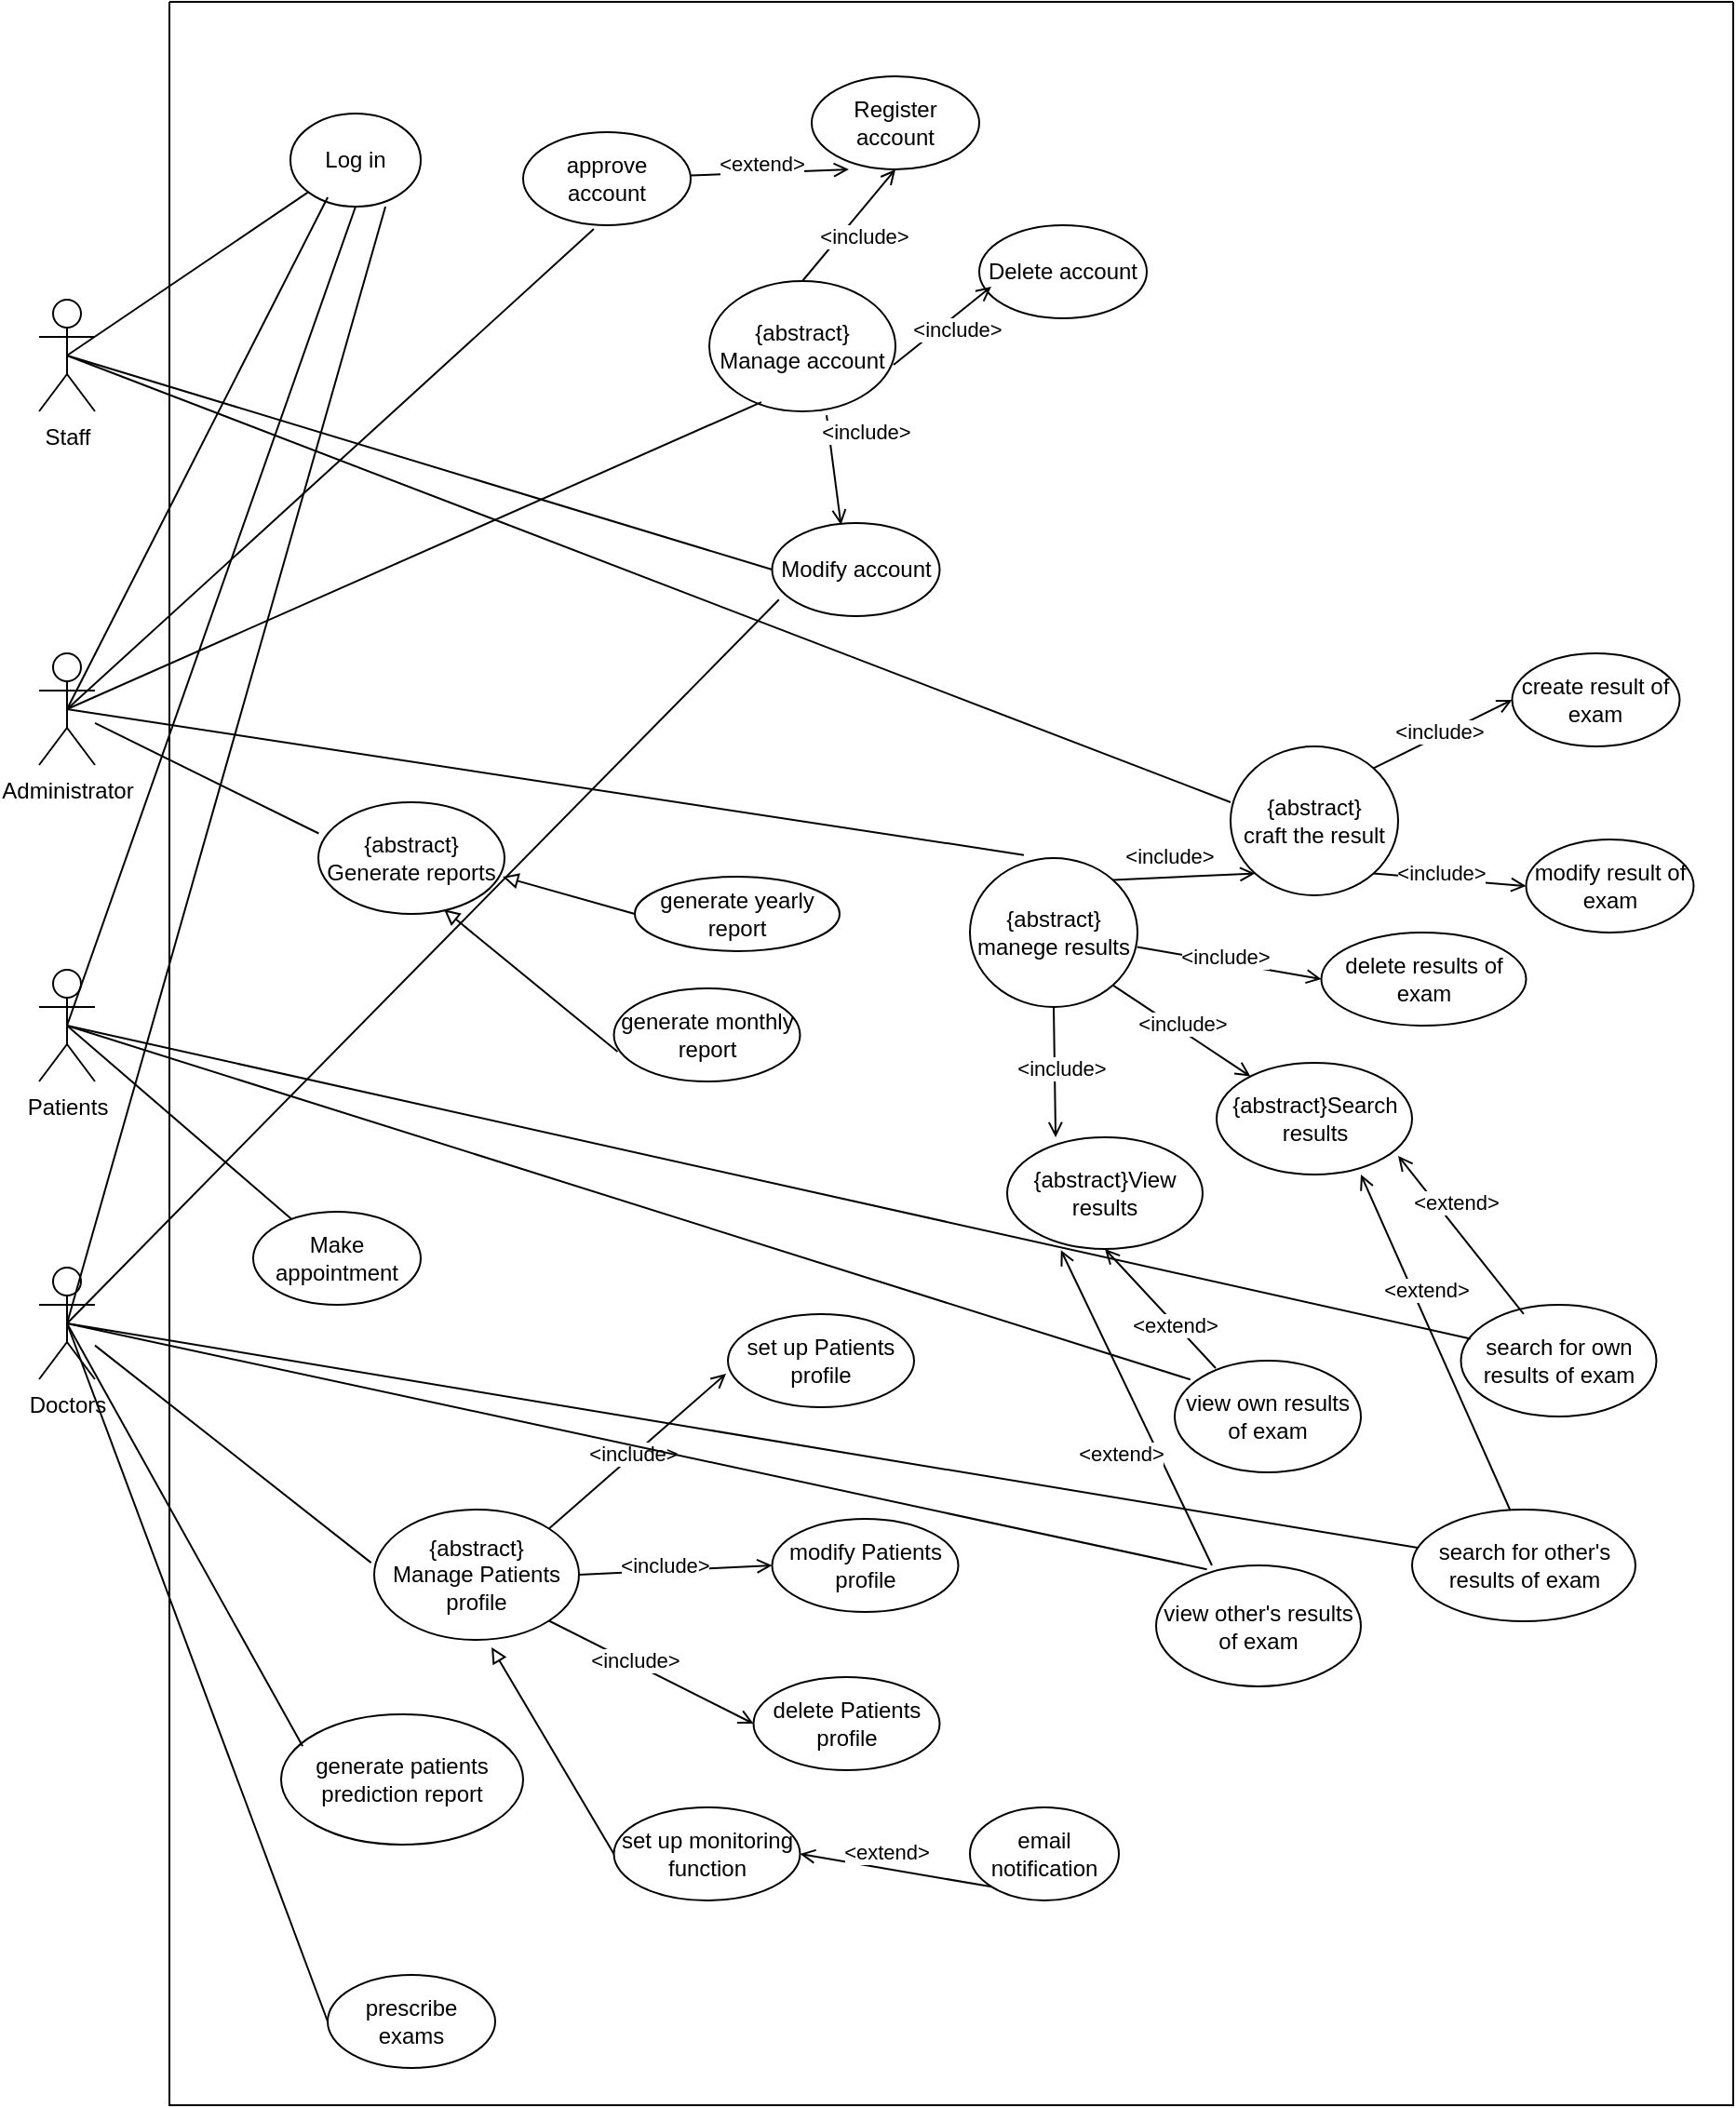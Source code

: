 <mxfile version="24.7.12">
  <diagram name="Page-1" id="TX9XbIHk7eYWWUNDwRXn">
    <mxGraphModel dx="1247" dy="677" grid="1" gridSize="10" guides="1" tooltips="1" connect="1" arrows="1" fold="1" page="1" pageScale="1" pageWidth="850" pageHeight="1100" math="0" shadow="0">
      <root>
        <mxCell id="0" />
        <mxCell id="1" parent="0" />
        <mxCell id="VriAh3fz-FV6WPdwQD_c-1" value="Doctors" style="shape=umlActor;verticalLabelPosition=bottom;verticalAlign=top;html=1;outlineConnect=0;" parent="1" vertex="1">
          <mxGeometry x="60" y="730" width="30" height="60" as="geometry" />
        </mxCell>
        <mxCell id="U8pV0hxq8biJtbgsrZ2j-1" value="Administrator" style="shape=umlActor;verticalLabelPosition=bottom;verticalAlign=top;html=1;outlineConnect=0;" parent="1" vertex="1">
          <mxGeometry x="60" y="400" width="30" height="60" as="geometry" />
        </mxCell>
        <mxCell id="U8pV0hxq8biJtbgsrZ2j-3" value="Staff" style="shape=umlActor;verticalLabelPosition=bottom;verticalAlign=top;html=1;outlineConnect=0;" parent="1" vertex="1">
          <mxGeometry x="60" y="210" width="30" height="60" as="geometry" />
        </mxCell>
        <mxCell id="U8pV0hxq8biJtbgsrZ2j-4" value="Patients" style="shape=umlActor;verticalLabelPosition=bottom;verticalAlign=top;html=1;outlineConnect=0;" parent="1" vertex="1">
          <mxGeometry x="60" y="570" width="30" height="60" as="geometry" />
        </mxCell>
        <mxCell id="U8pV0hxq8biJtbgsrZ2j-6" value="Register account" style="ellipse;whiteSpace=wrap;html=1;" parent="1" vertex="1">
          <mxGeometry x="475" y="90" width="90" height="50" as="geometry" />
        </mxCell>
        <mxCell id="U8pV0hxq8biJtbgsrZ2j-8" value="{abstract}&lt;br&gt;Manage account" style="ellipse;whiteSpace=wrap;html=1;" parent="1" vertex="1">
          <mxGeometry x="420" y="200" width="100" height="70" as="geometry" />
        </mxCell>
        <mxCell id="U8pV0hxq8biJtbgsrZ2j-7" value="Log in" style="ellipse;whiteSpace=wrap;html=1;" parent="1" vertex="1">
          <mxGeometry x="195" y="110" width="70" height="50" as="geometry" />
        </mxCell>
        <mxCell id="U8pV0hxq8biJtbgsrZ2j-11" value="Delete account" style="ellipse;whiteSpace=wrap;html=1;" parent="1" vertex="1">
          <mxGeometry x="565" y="170" width="90" height="50" as="geometry" />
        </mxCell>
        <mxCell id="U8pV0hxq8biJtbgsrZ2j-13" value="prescribe exams" style="ellipse;whiteSpace=wrap;html=1;" parent="1" vertex="1">
          <mxGeometry x="215" y="1110" width="90" height="50" as="geometry" />
        </mxCell>
        <mxCell id="U8pV0hxq8biJtbgsrZ2j-15" value="create result of exam" style="ellipse;whiteSpace=wrap;html=1;" parent="1" vertex="1">
          <mxGeometry x="851.25" y="400" width="90" height="50" as="geometry" />
        </mxCell>
        <mxCell id="U8pV0hxq8biJtbgsrZ2j-20" value="search for own results of exam" style="ellipse;whiteSpace=wrap;html=1;" parent="1" vertex="1">
          <mxGeometry x="823.75" y="750" width="105" height="60" as="geometry" />
        </mxCell>
        <mxCell id="U8pV0hxq8biJtbgsrZ2j-38" value="modify Patients profile" style="ellipse;whiteSpace=wrap;html=1;" parent="1" vertex="1">
          <mxGeometry x="453.75" y="865" width="100" height="50" as="geometry" />
        </mxCell>
        <mxCell id="U8pV0hxq8biJtbgsrZ2j-40" value="set up monitoring function" style="ellipse;whiteSpace=wrap;html=1;" parent="1" vertex="1">
          <mxGeometry x="368.75" y="1020" width="100" height="50" as="geometry" />
        </mxCell>
        <mxCell id="U8pV0hxq8biJtbgsrZ2j-42" value="generate monthly report" style="ellipse;whiteSpace=wrap;html=1;" parent="1" vertex="1">
          <mxGeometry x="368.75" y="580" width="100" height="50" as="geometry" />
        </mxCell>
        <mxCell id="U8pV0hxq8biJtbgsrZ2j-16" value="modify result of exam" style="ellipse;whiteSpace=wrap;html=1;" parent="1" vertex="1">
          <mxGeometry x="858.75" y="500" width="90" height="50" as="geometry" />
        </mxCell>
        <mxCell id="U8pV0hxq8biJtbgsrZ2j-19" value="delete results of exam" style="ellipse;whiteSpace=wrap;html=1;" parent="1" vertex="1">
          <mxGeometry x="748.75" y="550" width="110" height="50" as="geometry" />
        </mxCell>
        <mxCell id="U8pV0hxq8biJtbgsrZ2j-21" value="set up Patients profile" style="ellipse;whiteSpace=wrap;html=1;" parent="1" vertex="1">
          <mxGeometry x="430" y="755" width="100" height="50" as="geometry" />
        </mxCell>
        <mxCell id="U8pV0hxq8biJtbgsrZ2j-39" value="delete Patients profile" style="ellipse;whiteSpace=wrap;html=1;" parent="1" vertex="1">
          <mxGeometry x="443.75" y="950" width="100" height="50" as="geometry" />
        </mxCell>
        <mxCell id="U8pV0hxq8biJtbgsrZ2j-41" value="generate yearly report" style="ellipse;whiteSpace=wrap;html=1;" parent="1" vertex="1">
          <mxGeometry x="380" y="520" width="110" height="40" as="geometry" />
        </mxCell>
        <mxCell id="U8pV0hxq8biJtbgsrZ2j-43" value="generate patients prediction report" style="ellipse;whiteSpace=wrap;html=1;" parent="1" vertex="1">
          <mxGeometry x="190" y="970" width="130" height="70" as="geometry" />
        </mxCell>
        <mxCell id="U8pV0hxq8biJtbgsrZ2j-44" value="email notification" style="ellipse;whiteSpace=wrap;html=1;" parent="1" vertex="1">
          <mxGeometry x="560" y="1020" width="80" height="50" as="geometry" />
        </mxCell>
        <mxCell id="bKu-A3nTddVhj0ViHo6k-16" value="Modify account" style="ellipse;whiteSpace=wrap;html=1;" vertex="1" parent="1">
          <mxGeometry x="453.75" y="330" width="90" height="50" as="geometry" />
        </mxCell>
        <mxCell id="bKu-A3nTddVhj0ViHo6k-17" value="" style="endArrow=open;html=1;rounded=0;exitX=0.63;exitY=1.029;exitDx=0;exitDy=0;endFill=0;exitPerimeter=0;entryX=0.411;entryY=0.02;entryDx=0;entryDy=0;entryPerimeter=0;" edge="1" parent="1" source="U8pV0hxq8biJtbgsrZ2j-8" target="bKu-A3nTddVhj0ViHo6k-16">
          <mxGeometry width="50" height="50" relative="1" as="geometry">
            <mxPoint x="509.995" y="274.251" as="sourcePoint" />
            <mxPoint x="560" y="220" as="targetPoint" />
          </mxGeometry>
        </mxCell>
        <mxCell id="bKu-A3nTddVhj0ViHo6k-18" value="&amp;lt;include&amp;gt;" style="edgeLabel;html=1;align=center;verticalAlign=middle;resizable=0;points=[];" vertex="1" connectable="0" parent="bKu-A3nTddVhj0ViHo6k-17">
          <mxGeometry x="-0.349" y="4" relative="1" as="geometry">
            <mxPoint x="14" y="-10" as="offset" />
          </mxGeometry>
        </mxCell>
        <mxCell id="bKu-A3nTddVhj0ViHo6k-31" value="approve account" style="ellipse;whiteSpace=wrap;html=1;" vertex="1" parent="1">
          <mxGeometry x="320" y="120" width="90" height="50" as="geometry" />
        </mxCell>
        <mxCell id="bKu-A3nTddVhj0ViHo6k-37" value="" style="endArrow=none;html=1;rounded=0;exitX=0.222;exitY=1;exitDx=0;exitDy=0;endFill=0;startArrow=open;startFill=0;exitPerimeter=0;" edge="1" parent="1" source="U8pV0hxq8biJtbgsrZ2j-6" target="bKu-A3nTddVhj0ViHo6k-31">
          <mxGeometry width="50" height="50" relative="1" as="geometry">
            <mxPoint x="530" y="230" as="sourcePoint" />
            <mxPoint x="646" y="119" as="targetPoint" />
          </mxGeometry>
        </mxCell>
        <mxCell id="bKu-A3nTddVhj0ViHo6k-38" value="&amp;lt;extend&amp;gt;" style="edgeLabel;html=1;align=center;verticalAlign=middle;resizable=0;points=[];" vertex="1" connectable="0" parent="bKu-A3nTddVhj0ViHo6k-37">
          <mxGeometry x="0.121" y="-2" relative="1" as="geometry">
            <mxPoint y="-3" as="offset" />
          </mxGeometry>
        </mxCell>
        <mxCell id="bKu-A3nTddVhj0ViHo6k-50" value="{abstract}&lt;br&gt;craft the result" style="ellipse;whiteSpace=wrap;html=1;" vertex="1" parent="1">
          <mxGeometry x="700" y="450" width="90" height="80" as="geometry" />
        </mxCell>
        <mxCell id="bKu-A3nTddVhj0ViHo6k-51" value="{abstract}&lt;br&gt;manege results" style="ellipse;whiteSpace=wrap;html=1;" vertex="1" parent="1">
          <mxGeometry x="560" y="510" width="90" height="80" as="geometry" />
        </mxCell>
        <mxCell id="bKu-A3nTddVhj0ViHo6k-52" value="" style="endArrow=open;html=1;rounded=0;entryX=0;entryY=1;entryDx=0;entryDy=0;endFill=0;exitX=1;exitY=0;exitDx=0;exitDy=0;" edge="1" parent="1" source="bKu-A3nTddVhj0ViHo6k-51" target="bKu-A3nTddVhj0ViHo6k-50">
          <mxGeometry width="50" height="50" relative="1" as="geometry">
            <mxPoint x="713.75" y="685" as="sourcePoint" />
            <mxPoint x="763.75" y="645" as="targetPoint" />
          </mxGeometry>
        </mxCell>
        <mxCell id="bKu-A3nTddVhj0ViHo6k-82" value="&amp;lt;include&amp;gt;" style="edgeLabel;html=1;align=center;verticalAlign=middle;resizable=0;points=[];" vertex="1" connectable="0" parent="bKu-A3nTddVhj0ViHo6k-52">
          <mxGeometry x="-0.211" y="-2" relative="1" as="geometry">
            <mxPoint y="-14" as="offset" />
          </mxGeometry>
        </mxCell>
        <mxCell id="bKu-A3nTddVhj0ViHo6k-55" value="view other&#39;s results of exam" style="ellipse;whiteSpace=wrap;html=1;" vertex="1" parent="1">
          <mxGeometry x="660" y="890.0" width="110" height="65" as="geometry" />
        </mxCell>
        <mxCell id="bKu-A3nTddVhj0ViHo6k-64" value="search for other&#39;s results of exam" style="ellipse;whiteSpace=wrap;html=1;" vertex="1" parent="1">
          <mxGeometry x="797.5" y="860" width="120" height="60" as="geometry" />
        </mxCell>
        <mxCell id="bKu-A3nTddVhj0ViHo6k-69" value="{abstract}Search results" style="ellipse;whiteSpace=wrap;html=1;" vertex="1" parent="1">
          <mxGeometry x="692.5" y="620" width="105" height="60" as="geometry" />
        </mxCell>
        <mxCell id="bKu-A3nTddVhj0ViHo6k-73" value="" style="endArrow=open;html=1;rounded=0;endFill=0;exitX=1;exitY=1;exitDx=0;exitDy=0;" edge="1" parent="1" source="bKu-A3nTddVhj0ViHo6k-51" target="bKu-A3nTddVhj0ViHo6k-69">
          <mxGeometry width="50" height="50" relative="1" as="geometry">
            <mxPoint x="681.75" y="709" as="sourcePoint" />
            <mxPoint x="698.75" y="605" as="targetPoint" />
          </mxGeometry>
        </mxCell>
        <mxCell id="bKu-A3nTddVhj0ViHo6k-83" value="&amp;lt;include&amp;gt;" style="edgeLabel;html=1;align=center;verticalAlign=middle;resizable=0;points=[];" vertex="1" connectable="0" parent="bKu-A3nTddVhj0ViHo6k-73">
          <mxGeometry x="-0.057" y="3" relative="1" as="geometry">
            <mxPoint as="offset" />
          </mxGeometry>
        </mxCell>
        <mxCell id="U8pV0hxq8biJtbgsrZ2j-18" value="view own results of exam" style="ellipse;whiteSpace=wrap;html=1;" parent="1" vertex="1">
          <mxGeometry x="670" y="780" width="100" height="60" as="geometry" />
        </mxCell>
        <mxCell id="bKu-A3nTddVhj0ViHo6k-75" value="{abstract}&lt;br&gt;Manage Patients profile" style="ellipse;whiteSpace=wrap;html=1;" vertex="1" parent="1">
          <mxGeometry x="240" y="860" width="110" height="70" as="geometry" />
        </mxCell>
        <mxCell id="bKu-A3nTddVhj0ViHo6k-76" value="" style="endArrow=open;html=1;rounded=0;exitX=1;exitY=0;exitDx=0;exitDy=0;entryX=-0.01;entryY=0.64;entryDx=0;entryDy=0;entryPerimeter=0;endFill=0;" edge="1" parent="1" source="bKu-A3nTddVhj0ViHo6k-75" target="U8pV0hxq8biJtbgsrZ2j-21">
          <mxGeometry width="50" height="50" relative="1" as="geometry">
            <mxPoint x="460" y="1055" as="sourcePoint" />
            <mxPoint x="510" y="1005" as="targetPoint" />
          </mxGeometry>
        </mxCell>
        <mxCell id="bKu-A3nTddVhj0ViHo6k-77" value="&amp;lt;include&amp;gt;" style="edgeLabel;html=1;align=center;verticalAlign=middle;resizable=0;points=[];" vertex="1" connectable="0" parent="bKu-A3nTddVhj0ViHo6k-76">
          <mxGeometry x="-0.126" y="-5" relative="1" as="geometry">
            <mxPoint y="-8" as="offset" />
          </mxGeometry>
        </mxCell>
        <mxCell id="bKu-A3nTddVhj0ViHo6k-78" value="" style="endArrow=open;html=1;rounded=0;exitX=1;exitY=1;exitDx=0;exitDy=0;entryX=0;entryY=0.5;entryDx=0;entryDy=0;endFill=0;" edge="1" parent="1" source="bKu-A3nTddVhj0ViHo6k-75" target="U8pV0hxq8biJtbgsrZ2j-39">
          <mxGeometry width="50" height="50" relative="1" as="geometry">
            <mxPoint x="404" y="1105" as="sourcePoint" />
            <mxPoint x="479" y="1067" as="targetPoint" />
          </mxGeometry>
        </mxCell>
        <mxCell id="bKu-A3nTddVhj0ViHo6k-79" value="&amp;lt;include&amp;gt;" style="edgeLabel;html=1;align=center;verticalAlign=middle;resizable=0;points=[];" vertex="1" connectable="0" parent="bKu-A3nTddVhj0ViHo6k-78">
          <mxGeometry x="-0.126" y="-5" relative="1" as="geometry">
            <mxPoint y="-8" as="offset" />
          </mxGeometry>
        </mxCell>
        <mxCell id="bKu-A3nTddVhj0ViHo6k-80" value="" style="endArrow=open;html=1;rounded=0;entryX=0;entryY=0.5;entryDx=0;entryDy=0;endFill=0;exitX=1;exitY=0.5;exitDx=0;exitDy=0;" edge="1" parent="1" source="bKu-A3nTddVhj0ViHo6k-75" target="U8pV0hxq8biJtbgsrZ2j-38">
          <mxGeometry width="50" height="50" relative="1" as="geometry">
            <mxPoint x="454" y="1085" as="sourcePoint" />
            <mxPoint x="529" y="1037" as="targetPoint" />
          </mxGeometry>
        </mxCell>
        <mxCell id="bKu-A3nTddVhj0ViHo6k-81" value="&amp;lt;include&amp;gt;" style="edgeLabel;html=1;align=center;verticalAlign=middle;resizable=0;points=[];" vertex="1" connectable="0" parent="bKu-A3nTddVhj0ViHo6k-80">
          <mxGeometry x="-0.126" y="-5" relative="1" as="geometry">
            <mxPoint y="-8" as="offset" />
          </mxGeometry>
        </mxCell>
        <mxCell id="bKu-A3nTddVhj0ViHo6k-84" value="" style="endArrow=open;html=1;rounded=0;endFill=0;exitX=0.998;exitY=0.597;exitDx=0;exitDy=0;entryX=0;entryY=0.5;entryDx=0;entryDy=0;exitPerimeter=0;" edge="1" parent="1" source="bKu-A3nTddVhj0ViHo6k-51" target="U8pV0hxq8biJtbgsrZ2j-19">
          <mxGeometry width="50" height="50" relative="1" as="geometry">
            <mxPoint x="720.75" y="715" as="sourcePoint" />
            <mxPoint x="698.75" y="855" as="targetPoint" />
          </mxGeometry>
        </mxCell>
        <mxCell id="bKu-A3nTddVhj0ViHo6k-85" value="&amp;lt;include&amp;gt;" style="edgeLabel;html=1;align=center;verticalAlign=middle;resizable=0;points=[];" vertex="1" connectable="0" parent="bKu-A3nTddVhj0ViHo6k-84">
          <mxGeometry x="-0.057" y="3" relative="1" as="geometry">
            <mxPoint as="offset" />
          </mxGeometry>
        </mxCell>
        <mxCell id="bKu-A3nTddVhj0ViHo6k-87" value="" style="endArrow=none;html=1;rounded=0;exitX=0.573;exitY=1.057;exitDx=0;exitDy=0;entryX=0;entryY=0.5;entryDx=0;entryDy=0;endFill=0;exitPerimeter=0;startArrow=block;startFill=0;" edge="1" parent="1" source="bKu-A3nTddVhj0ViHo6k-75" target="U8pV0hxq8biJtbgsrZ2j-40">
          <mxGeometry width="50" height="50" relative="1" as="geometry">
            <mxPoint x="414" y="1135" as="sourcePoint" />
            <mxPoint x="495" y="1220" as="targetPoint" />
          </mxGeometry>
        </mxCell>
        <mxCell id="bKu-A3nTddVhj0ViHo6k-89" value="" style="endArrow=none;html=1;rounded=0;exitX=1;exitY=0.5;exitDx=0;exitDy=0;entryX=0;entryY=1;entryDx=0;entryDy=0;strokeColor=default;startArrow=open;startFill=0;" edge="1" parent="1" source="U8pV0hxq8biJtbgsrZ2j-40" target="U8pV0hxq8biJtbgsrZ2j-44">
          <mxGeometry width="50" height="50" relative="1" as="geometry">
            <mxPoint x="590" y="1231" as="sourcePoint" />
            <mxPoint x="651" y="1275" as="targetPoint" />
          </mxGeometry>
        </mxCell>
        <mxCell id="bKu-A3nTddVhj0ViHo6k-90" value="&amp;lt;extend&amp;gt;" style="edgeLabel;html=1;align=center;verticalAlign=middle;resizable=0;points=[];" vertex="1" connectable="0" parent="bKu-A3nTddVhj0ViHo6k-89">
          <mxGeometry x="-0.209" y="-3" relative="1" as="geometry">
            <mxPoint x="6" y="-11" as="offset" />
          </mxGeometry>
        </mxCell>
        <mxCell id="bKu-A3nTddVhj0ViHo6k-92" value="{abstract}&lt;br&gt;Generate reports" style="ellipse;whiteSpace=wrap;html=1;" vertex="1" parent="1">
          <mxGeometry x="210" y="480" width="100" height="60" as="geometry" />
        </mxCell>
        <mxCell id="bKu-A3nTddVhj0ViHo6k-94" value="" style="endArrow=none;html=1;rounded=0;entryX=0;entryY=0.5;entryDx=0;entryDy=0;endFill=0;startArrow=block;startFill=0;" edge="1" parent="1" target="U8pV0hxq8biJtbgsrZ2j-41">
          <mxGeometry width="50" height="50" relative="1" as="geometry">
            <mxPoint x="309" y="520" as="sourcePoint" />
            <mxPoint x="400.75" y="665.5" as="targetPoint" />
          </mxGeometry>
        </mxCell>
        <mxCell id="bKu-A3nTddVhj0ViHo6k-96" value="" style="endArrow=none;html=1;rounded=0;exitX=0.675;exitY=0.961;exitDx=0;exitDy=0;entryX=0.02;entryY=0.68;entryDx=0;entryDy=0;endFill=0;exitPerimeter=0;entryPerimeter=0;startArrow=block;startFill=0;" edge="1" parent="1" source="bKu-A3nTddVhj0ViHo6k-92" target="U8pV0hxq8biJtbgsrZ2j-42">
          <mxGeometry width="50" height="50" relative="1" as="geometry">
            <mxPoint x="291.75" y="594" as="sourcePoint" />
            <mxPoint x="383.75" y="695" as="targetPoint" />
          </mxGeometry>
        </mxCell>
        <mxCell id="bKu-A3nTddVhj0ViHo6k-103" value="" style="endArrow=open;html=1;rounded=0;exitX=1;exitY=0;exitDx=0;exitDy=0;entryX=0;entryY=0.5;entryDx=0;entryDy=0;endFill=0;" edge="1" parent="1" source="bKu-A3nTddVhj0ViHo6k-50" target="U8pV0hxq8biJtbgsrZ2j-15">
          <mxGeometry width="50" height="50" relative="1" as="geometry">
            <mxPoint x="510" y="354.87" as="sourcePoint" />
            <mxPoint x="575" y="306.87" as="targetPoint" />
          </mxGeometry>
        </mxCell>
        <mxCell id="bKu-A3nTddVhj0ViHo6k-104" value="&amp;lt;include&amp;gt;" style="edgeLabel;html=1;align=center;verticalAlign=middle;resizable=0;points=[];" vertex="1" connectable="0" parent="bKu-A3nTddVhj0ViHo6k-103">
          <mxGeometry x="-0.126" y="-5" relative="1" as="geometry">
            <mxPoint y="-8" as="offset" />
          </mxGeometry>
        </mxCell>
        <mxCell id="bKu-A3nTddVhj0ViHo6k-105" value="" style="endArrow=open;html=1;rounded=0;entryX=0;entryY=0.5;entryDx=0;entryDy=0;endFill=0;exitX=1;exitY=1;exitDx=0;exitDy=0;" edge="1" parent="1" source="bKu-A3nTddVhj0ViHo6k-50" target="U8pV0hxq8biJtbgsrZ2j-16">
          <mxGeometry width="50" height="50" relative="1" as="geometry">
            <mxPoint x="738.75" y="555" as="sourcePoint" />
            <mxPoint x="808.75" y="500" as="targetPoint" />
          </mxGeometry>
        </mxCell>
        <mxCell id="bKu-A3nTddVhj0ViHo6k-106" value="&amp;lt;include&amp;gt;" style="edgeLabel;html=1;align=center;verticalAlign=middle;resizable=0;points=[];" vertex="1" connectable="0" parent="bKu-A3nTddVhj0ViHo6k-105">
          <mxGeometry x="-0.126" y="-5" relative="1" as="geometry">
            <mxPoint y="-8" as="offset" />
          </mxGeometry>
        </mxCell>
        <mxCell id="bKu-A3nTddVhj0ViHo6k-108" value="{abstract}View results" style="ellipse;whiteSpace=wrap;html=1;" vertex="1" parent="1">
          <mxGeometry x="580" y="660" width="105" height="60" as="geometry" />
        </mxCell>
        <mxCell id="bKu-A3nTddVhj0ViHo6k-111" value="" style="endArrow=open;html=1;rounded=0;entryX=0.248;entryY=0;entryDx=0;entryDy=0;endFill=0;exitX=0.5;exitY=1;exitDx=0;exitDy=0;entryPerimeter=0;" edge="1" parent="1" source="bKu-A3nTddVhj0ViHo6k-51" target="bKu-A3nTddVhj0ViHo6k-108">
          <mxGeometry width="50" height="50" relative="1" as="geometry">
            <mxPoint x="690.75" y="705" as="sourcePoint" />
            <mxPoint x="783.75" y="668" as="targetPoint" />
          </mxGeometry>
        </mxCell>
        <mxCell id="bKu-A3nTddVhj0ViHo6k-112" value="&amp;lt;include&amp;gt;" style="edgeLabel;html=1;align=center;verticalAlign=middle;resizable=0;points=[];" vertex="1" connectable="0" parent="bKu-A3nTddVhj0ViHo6k-111">
          <mxGeometry x="-0.057" y="3" relative="1" as="geometry">
            <mxPoint as="offset" />
          </mxGeometry>
        </mxCell>
        <mxCell id="bKu-A3nTddVhj0ViHo6k-113" value="" style="endArrow=none;html=1;rounded=0;exitX=0.929;exitY=0.833;exitDx=0;exitDy=0;entryX=0.321;entryY=0.082;entryDx=0;entryDy=0;strokeColor=default;startArrow=open;startFill=0;exitPerimeter=0;entryPerimeter=0;" edge="1" parent="1" source="bKu-A3nTddVhj0ViHo6k-69" target="U8pV0hxq8biJtbgsrZ2j-20">
          <mxGeometry width="50" height="50" relative="1" as="geometry">
            <mxPoint x="1158.75" y="511" as="sourcePoint" />
            <mxPoint x="1240.75" y="478" as="targetPoint" />
          </mxGeometry>
        </mxCell>
        <mxCell id="bKu-A3nTddVhj0ViHo6k-114" value="&amp;lt;extend&amp;gt;" style="edgeLabel;html=1;align=center;verticalAlign=middle;resizable=0;points=[];" vertex="1" connectable="0" parent="bKu-A3nTddVhj0ViHo6k-113">
          <mxGeometry x="-0.209" y="-3" relative="1" as="geometry">
            <mxPoint x="6" y="-11" as="offset" />
          </mxGeometry>
        </mxCell>
        <mxCell id="bKu-A3nTddVhj0ViHo6k-115" value="" style="endArrow=none;html=1;rounded=0;exitX=0.738;exitY=1;exitDx=0;exitDy=0;entryX=0.438;entryY=0;entryDx=0;entryDy=0;strokeColor=default;startArrow=open;startFill=0;entryPerimeter=0;exitPerimeter=0;" edge="1" parent="1" source="bKu-A3nTddVhj0ViHo6k-69" target="bKu-A3nTddVhj0ViHo6k-64">
          <mxGeometry width="50" height="50" relative="1" as="geometry">
            <mxPoint x="883.75" y="655" as="sourcePoint" />
            <mxPoint x="958.75" y="645" as="targetPoint" />
          </mxGeometry>
        </mxCell>
        <mxCell id="bKu-A3nTddVhj0ViHo6k-116" value="&amp;lt;extend&amp;gt;" style="edgeLabel;html=1;align=center;verticalAlign=middle;resizable=0;points=[];" vertex="1" connectable="0" parent="bKu-A3nTddVhj0ViHo6k-115">
          <mxGeometry x="-0.209" y="-3" relative="1" as="geometry">
            <mxPoint x="6" y="-11" as="offset" />
          </mxGeometry>
        </mxCell>
        <mxCell id="bKu-A3nTddVhj0ViHo6k-117" value="" style="endArrow=none;html=1;rounded=0;exitX=0.275;exitY=1.01;exitDx=0;exitDy=0;strokeColor=default;startArrow=open;startFill=0;exitPerimeter=0;" edge="1" parent="1" source="bKu-A3nTddVhj0ViHo6k-108">
          <mxGeometry width="50" height="50" relative="1" as="geometry">
            <mxPoint x="867.75" y="676" as="sourcePoint" />
            <mxPoint x="690" y="890" as="targetPoint" />
          </mxGeometry>
        </mxCell>
        <mxCell id="bKu-A3nTddVhj0ViHo6k-118" value="&amp;lt;extend&amp;gt;" style="edgeLabel;html=1;align=center;verticalAlign=middle;resizable=0;points=[];" vertex="1" connectable="0" parent="bKu-A3nTddVhj0ViHo6k-117">
          <mxGeometry x="-0.209" y="-3" relative="1" as="geometry">
            <mxPoint x="2" y="41" as="offset" />
          </mxGeometry>
        </mxCell>
        <mxCell id="bKu-A3nTddVhj0ViHo6k-119" value="" style="endArrow=none;html=1;rounded=0;exitX=0.5;exitY=1;exitDx=0;exitDy=0;strokeColor=default;startArrow=open;startFill=0;entryX=0.22;entryY=0.067;entryDx=0;entryDy=0;entryPerimeter=0;" edge="1" parent="1" source="bKu-A3nTddVhj0ViHo6k-108" target="U8pV0hxq8biJtbgsrZ2j-18">
          <mxGeometry width="50" height="50" relative="1" as="geometry">
            <mxPoint x="889.75" y="781" as="sourcePoint" />
            <mxPoint x="998.75" y="815" as="targetPoint" />
          </mxGeometry>
        </mxCell>
        <mxCell id="bKu-A3nTddVhj0ViHo6k-120" value="&amp;lt;extend&amp;gt;" style="edgeLabel;html=1;align=center;verticalAlign=middle;resizable=0;points=[];" vertex="1" connectable="0" parent="bKu-A3nTddVhj0ViHo6k-119">
          <mxGeometry x="-0.209" y="-3" relative="1" as="geometry">
            <mxPoint x="16" y="13" as="offset" />
          </mxGeometry>
        </mxCell>
        <mxCell id="bKu-A3nTddVhj0ViHo6k-131" value="" style="endArrow=none;html=1;rounded=0;exitX=0.5;exitY=0.5;exitDx=0;exitDy=0;exitPerimeter=0;entryX=0.28;entryY=0.929;entryDx=0;entryDy=0;entryPerimeter=0;" edge="1" parent="1" source="U8pV0hxq8biJtbgsrZ2j-1" target="U8pV0hxq8biJtbgsrZ2j-8">
          <mxGeometry width="50" height="50" relative="1" as="geometry">
            <mxPoint x="70" y="680" as="sourcePoint" />
            <mxPoint x="120" y="630" as="targetPoint" />
          </mxGeometry>
        </mxCell>
        <mxCell id="bKu-A3nTddVhj0ViHo6k-132" value="" style="endArrow=open;html=1;rounded=0;exitX=0.99;exitY=0.643;exitDx=0;exitDy=0;endFill=0;exitPerimeter=0;entryX=0.072;entryY=0.66;entryDx=0;entryDy=0;entryPerimeter=0;" edge="1" parent="1" source="U8pV0hxq8biJtbgsrZ2j-8" target="U8pV0hxq8biJtbgsrZ2j-11">
          <mxGeometry width="50" height="50" relative="1" as="geometry">
            <mxPoint x="585" y="365" as="sourcePoint" />
            <mxPoint x="748" y="228" as="targetPoint" />
          </mxGeometry>
        </mxCell>
        <mxCell id="bKu-A3nTddVhj0ViHo6k-133" value="&amp;lt;include&amp;gt;" style="edgeLabel;html=1;align=center;verticalAlign=middle;resizable=0;points=[];" vertex="1" connectable="0" parent="bKu-A3nTddVhj0ViHo6k-132">
          <mxGeometry x="-0.349" y="4" relative="1" as="geometry">
            <mxPoint x="19" y="-2" as="offset" />
          </mxGeometry>
        </mxCell>
        <mxCell id="bKu-A3nTddVhj0ViHo6k-134" value="" style="endArrow=open;html=1;rounded=0;exitX=0.5;exitY=0;exitDx=0;exitDy=0;endFill=0;entryX=0.5;entryY=1;entryDx=0;entryDy=0;" edge="1" parent="1" source="U8pV0hxq8biJtbgsrZ2j-8" target="U8pV0hxq8biJtbgsrZ2j-6">
          <mxGeometry width="50" height="50" relative="1" as="geometry">
            <mxPoint x="529" y="255" as="sourcePoint" />
            <mxPoint x="631" y="243" as="targetPoint" />
          </mxGeometry>
        </mxCell>
        <mxCell id="bKu-A3nTddVhj0ViHo6k-135" value="&amp;lt;include&amp;gt;" style="edgeLabel;html=1;align=center;verticalAlign=middle;resizable=0;points=[];" vertex="1" connectable="0" parent="bKu-A3nTddVhj0ViHo6k-134">
          <mxGeometry x="-0.349" y="4" relative="1" as="geometry">
            <mxPoint x="19" y="-2" as="offset" />
          </mxGeometry>
        </mxCell>
        <mxCell id="bKu-A3nTddVhj0ViHo6k-139" value="" style="endArrow=none;html=1;rounded=0;exitX=0.5;exitY=0.5;exitDx=0;exitDy=0;exitPerimeter=0;entryX=0.422;entryY=1.04;entryDx=0;entryDy=0;entryPerimeter=0;" edge="1" parent="1" source="U8pV0hxq8biJtbgsrZ2j-1" target="bKu-A3nTddVhj0ViHo6k-31">
          <mxGeometry width="50" height="50" relative="1" as="geometry">
            <mxPoint x="85" y="690" as="sourcePoint" />
            <mxPoint x="268" y="455" as="targetPoint" />
          </mxGeometry>
        </mxCell>
        <mxCell id="bKu-A3nTddVhj0ViHo6k-140" value="" style="endArrow=none;html=1;rounded=0;exitX=0.5;exitY=0.5;exitDx=0;exitDy=0;exitPerimeter=0;entryX=0;entryY=0.5;entryDx=0;entryDy=0;" edge="1" parent="1" source="U8pV0hxq8biJtbgsrZ2j-3" target="bKu-A3nTddVhj0ViHo6k-16">
          <mxGeometry width="50" height="50" relative="1" as="geometry">
            <mxPoint x="85" y="690" as="sourcePoint" />
            <mxPoint x="333" y="405" as="targetPoint" />
          </mxGeometry>
        </mxCell>
        <mxCell id="bKu-A3nTddVhj0ViHo6k-141" value="" style="endArrow=none;html=1;rounded=0;exitX=0.5;exitY=0.5;exitDx=0;exitDy=0;exitPerimeter=0;entryX=0.041;entryY=0.822;entryDx=0;entryDy=0;entryPerimeter=0;" edge="1" parent="1" source="VriAh3fz-FV6WPdwQD_c-1" target="bKu-A3nTddVhj0ViHo6k-16">
          <mxGeometry width="50" height="50" relative="1" as="geometry">
            <mxPoint x="85" y="540" as="sourcePoint" />
            <mxPoint x="323" y="500" as="targetPoint" />
          </mxGeometry>
        </mxCell>
        <mxCell id="bKu-A3nTddVhj0ViHo6k-142" value="" style="endArrow=none;html=1;rounded=0;exitX=0.5;exitY=0.5;exitDx=0;exitDy=0;exitPerimeter=0;" edge="1" parent="1" source="U8pV0hxq8biJtbgsrZ2j-4" target="U8pV0hxq8biJtbgsrZ2j-12">
          <mxGeometry width="50" height="50" relative="1" as="geometry">
            <mxPoint x="90" y="240" as="sourcePoint" />
            <mxPoint x="140" y="190" as="targetPoint" />
          </mxGeometry>
        </mxCell>
        <mxCell id="bKu-A3nTddVhj0ViHo6k-144" value="" style="endArrow=none;html=1;rounded=0;entryX=0;entryY=0.5;entryDx=0;entryDy=0;exitX=0.5;exitY=0.5;exitDx=0;exitDy=0;exitPerimeter=0;" edge="1" parent="1" source="VriAh3fz-FV6WPdwQD_c-1" target="U8pV0hxq8biJtbgsrZ2j-13">
          <mxGeometry width="50" height="50" relative="1" as="geometry">
            <mxPoint x="85" y="250" as="sourcePoint" />
            <mxPoint x="213" y="173" as="targetPoint" />
          </mxGeometry>
        </mxCell>
        <mxCell id="bKu-A3nTddVhj0ViHo6k-145" value="" style="endArrow=none;html=1;rounded=0;exitX=0.5;exitY=0.5;exitDx=0;exitDy=0;exitPerimeter=0;entryX=0.5;entryY=1;entryDx=0;entryDy=0;" edge="1" parent="1" source="U8pV0hxq8biJtbgsrZ2j-4" target="U8pV0hxq8biJtbgsrZ2j-7">
          <mxGeometry width="50" height="50" relative="1" as="geometry">
            <mxPoint x="95" y="550" as="sourcePoint" />
            <mxPoint x="223" y="645" as="targetPoint" />
          </mxGeometry>
        </mxCell>
        <mxCell id="bKu-A3nTddVhj0ViHo6k-146" value="" style="endArrow=none;html=1;rounded=0;exitX=0.5;exitY=0.5;exitDx=0;exitDy=0;exitPerimeter=0;entryX=0.729;entryY=1;entryDx=0;entryDy=0;entryPerimeter=0;" edge="1" parent="1" source="VriAh3fz-FV6WPdwQD_c-1" target="U8pV0hxq8biJtbgsrZ2j-7">
          <mxGeometry width="50" height="50" relative="1" as="geometry">
            <mxPoint x="95" y="550" as="sourcePoint" />
            <mxPoint x="235" y="180" as="targetPoint" />
          </mxGeometry>
        </mxCell>
        <mxCell id="bKu-A3nTddVhj0ViHo6k-147" value="" style="endArrow=none;html=1;rounded=0;exitX=0.5;exitY=0.5;exitDx=0;exitDy=0;exitPerimeter=0;entryX=0.286;entryY=0.9;entryDx=0;entryDy=0;entryPerimeter=0;" edge="1" parent="1" source="U8pV0hxq8biJtbgsrZ2j-1" target="U8pV0hxq8biJtbgsrZ2j-7">
          <mxGeometry width="50" height="50" relative="1" as="geometry">
            <mxPoint x="95" y="550" as="sourcePoint" />
            <mxPoint x="223" y="645" as="targetPoint" />
          </mxGeometry>
        </mxCell>
        <mxCell id="bKu-A3nTddVhj0ViHo6k-148" value="" style="endArrow=none;html=1;rounded=0;exitX=0.5;exitY=0.5;exitDx=0;exitDy=0;exitPerimeter=0;" edge="1" parent="1" source="U8pV0hxq8biJtbgsrZ2j-3" target="U8pV0hxq8biJtbgsrZ2j-7">
          <mxGeometry width="50" height="50" relative="1" as="geometry">
            <mxPoint x="90" y="240" as="sourcePoint" />
            <mxPoint x="235" y="180" as="targetPoint" />
          </mxGeometry>
        </mxCell>
        <mxCell id="bKu-A3nTddVhj0ViHo6k-150" value="" style="endArrow=none;html=1;rounded=0;exitX=0.5;exitY=0.5;exitDx=0;exitDy=0;exitPerimeter=0;entryX=0.322;entryY=-0.021;entryDx=0;entryDy=0;entryPerimeter=0;" edge="1" parent="1" source="U8pV0hxq8biJtbgsrZ2j-1" target="bKu-A3nTddVhj0ViHo6k-51">
          <mxGeometry width="50" height="50" relative="1" as="geometry">
            <mxPoint x="190" y="450" as="sourcePoint" />
            <mxPoint x="320" y="510" as="targetPoint" />
          </mxGeometry>
        </mxCell>
        <mxCell id="bKu-A3nTddVhj0ViHo6k-152" value="" style="endArrow=none;html=1;rounded=0;exitX=0.5;exitY=0.5;exitDx=0;exitDy=0;exitPerimeter=0;entryX=0;entryY=0.375;entryDx=0;entryDy=0;entryPerimeter=0;" edge="1" parent="1" source="U8pV0hxq8biJtbgsrZ2j-3" target="bKu-A3nTddVhj0ViHo6k-50">
          <mxGeometry width="50" height="50" relative="1" as="geometry">
            <mxPoint x="600" y="500" as="sourcePoint" />
            <mxPoint x="650" y="450" as="targetPoint" />
          </mxGeometry>
        </mxCell>
        <mxCell id="bKu-A3nTddVhj0ViHo6k-154" value="" style="endArrow=none;html=1;rounded=0;entryX=0.248;entryY=0.032;entryDx=0;entryDy=0;entryPerimeter=0;exitX=0.5;exitY=0.5;exitDx=0;exitDy=0;exitPerimeter=0;" edge="1" parent="1" source="VriAh3fz-FV6WPdwQD_c-1" target="bKu-A3nTddVhj0ViHo6k-55">
          <mxGeometry width="50" height="50" relative="1" as="geometry">
            <mxPoint x="80" y="650" as="sourcePoint" />
            <mxPoint x="185" y="735" as="targetPoint" />
          </mxGeometry>
        </mxCell>
        <mxCell id="bKu-A3nTddVhj0ViHo6k-155" value="" style="endArrow=none;html=1;rounded=0;exitX=0.5;exitY=0.5;exitDx=0;exitDy=0;exitPerimeter=0;" edge="1" parent="1" source="VriAh3fz-FV6WPdwQD_c-1" target="bKu-A3nTddVhj0ViHo6k-64">
          <mxGeometry width="50" height="50" relative="1" as="geometry">
            <mxPoint x="80" y="660" as="sourcePoint" />
            <mxPoint x="516" y="902" as="targetPoint" />
          </mxGeometry>
        </mxCell>
        <mxCell id="bKu-A3nTddVhj0ViHo6k-156" value="" style="endArrow=none;html=1;rounded=0;exitX=0.5;exitY=0.5;exitDx=0;exitDy=0;exitPerimeter=0;entryX=0.084;entryY=0.169;entryDx=0;entryDy=0;entryPerimeter=0;" edge="1" parent="1" source="U8pV0hxq8biJtbgsrZ2j-4" target="U8pV0hxq8biJtbgsrZ2j-18">
          <mxGeometry width="50" height="50" relative="1" as="geometry">
            <mxPoint x="85" y="610" as="sourcePoint" />
            <mxPoint x="226" y="851" as="targetPoint" />
          </mxGeometry>
        </mxCell>
        <mxCell id="bKu-A3nTddVhj0ViHo6k-157" value="" style="endArrow=none;html=1;rounded=0;entryX=0.049;entryY=0.304;entryDx=0;entryDy=0;entryPerimeter=0;exitX=0.5;exitY=0.5;exitDx=0;exitDy=0;exitPerimeter=0;" edge="1" parent="1" source="U8pV0hxq8biJtbgsrZ2j-4" target="U8pV0hxq8biJtbgsrZ2j-20">
          <mxGeometry width="50" height="50" relative="1" as="geometry">
            <mxPoint x="80" y="600" as="sourcePoint" />
            <mxPoint x="448" y="780" as="targetPoint" />
          </mxGeometry>
        </mxCell>
        <mxCell id="bKu-A3nTddVhj0ViHo6k-160" value="" style="endArrow=none;html=1;rounded=0;entryX=0.002;entryY=0.279;entryDx=0;entryDy=0;entryPerimeter=0;" edge="1" parent="1" source="U8pV0hxq8biJtbgsrZ2j-1" target="bKu-A3nTddVhj0ViHo6k-92">
          <mxGeometry width="50" height="50" relative="1" as="geometry">
            <mxPoint x="580" y="630" as="sourcePoint" />
            <mxPoint x="630" y="580" as="targetPoint" />
          </mxGeometry>
        </mxCell>
        <mxCell id="bKu-A3nTddVhj0ViHo6k-161" value="" style="endArrow=none;html=1;rounded=0;entryX=0.089;entryY=0.245;entryDx=0;entryDy=0;exitX=0.5;exitY=0.5;exitDx=0;exitDy=0;exitPerimeter=0;entryPerimeter=0;" edge="1" parent="1" source="VriAh3fz-FV6WPdwQD_c-1" target="U8pV0hxq8biJtbgsrZ2j-43">
          <mxGeometry width="50" height="50" relative="1" as="geometry">
            <mxPoint x="85" y="770" as="sourcePoint" />
            <mxPoint x="160" y="1085" as="targetPoint" />
          </mxGeometry>
        </mxCell>
        <mxCell id="bKu-A3nTddVhj0ViHo6k-162" value="" style="endArrow=none;html=1;rounded=0;entryX=-0.015;entryY=0.408;entryDx=0;entryDy=0;entryPerimeter=0;" edge="1" parent="1" source="VriAh3fz-FV6WPdwQD_c-1" target="bKu-A3nTddVhj0ViHo6k-75">
          <mxGeometry width="50" height="50" relative="1" as="geometry">
            <mxPoint x="85" y="770" as="sourcePoint" />
            <mxPoint x="192" y="1047" as="targetPoint" />
          </mxGeometry>
        </mxCell>
        <mxCell id="bKu-A3nTddVhj0ViHo6k-167" value="" style="swimlane;startSize=0;" vertex="1" parent="1">
          <mxGeometry x="130" y="50" width="840" height="1130" as="geometry" />
        </mxCell>
        <mxCell id="U8pV0hxq8biJtbgsrZ2j-12" value="Make appointment" style="ellipse;whiteSpace=wrap;html=1;" parent="bKu-A3nTddVhj0ViHo6k-167" vertex="1">
          <mxGeometry x="45" y="650" width="90" height="50" as="geometry" />
        </mxCell>
      </root>
    </mxGraphModel>
  </diagram>
</mxfile>
